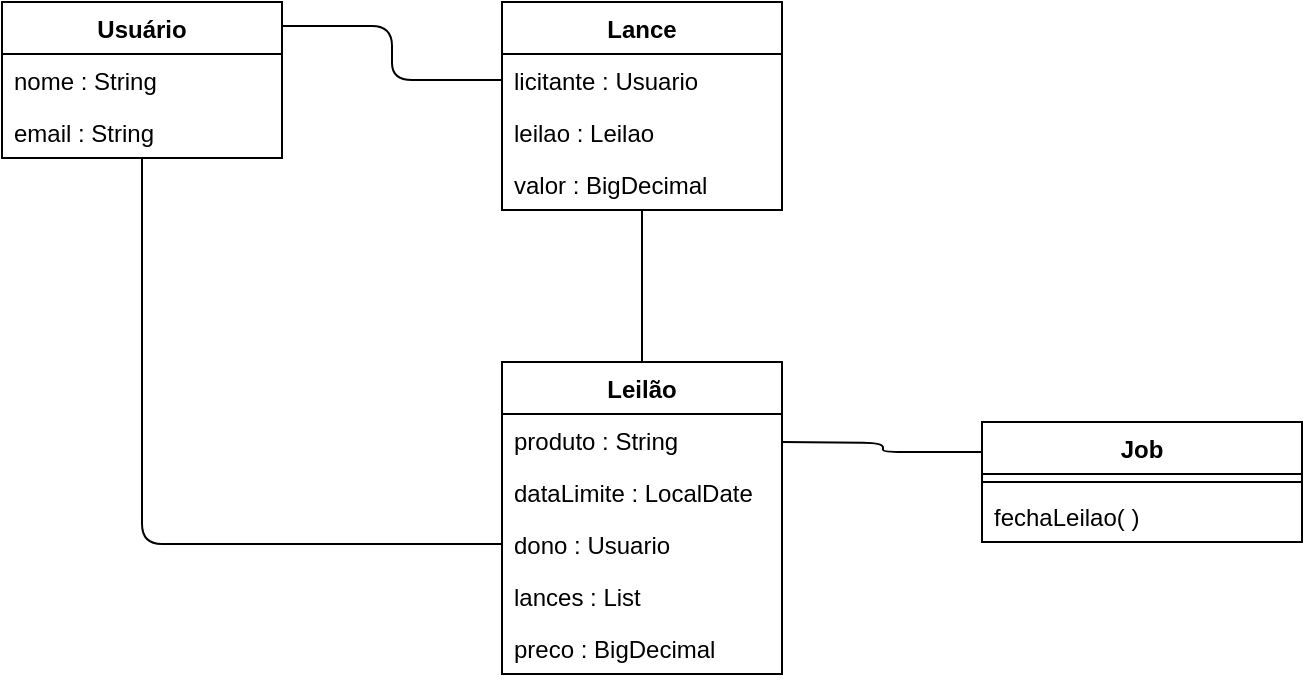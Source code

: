 <mxfile version="14.5.6" type="google"><diagram id="kNDrNipV7LfH6oT_wBzu" name="Page-1"><mxGraphModel dx="868" dy="482" grid="1" gridSize="10" guides="1" tooltips="1" connect="1" arrows="1" fold="1" page="1" pageScale="1" pageWidth="827" pageHeight="1169" math="0" shadow="0"><root><mxCell id="0"/><mxCell id="1" parent="0"/><mxCell id="wYk7o1EJvaNmY6JR4PSJ-1" value="Leilão" style="swimlane;fontStyle=1;childLayout=stackLayout;horizontal=1;startSize=26;fillColor=none;horizontalStack=0;resizeParent=1;resizeParentMax=0;resizeLast=0;collapsible=1;marginBottom=0;" vertex="1" parent="1"><mxGeometry x="360" y="210" width="140" height="156" as="geometry"/></mxCell><mxCell id="wYk7o1EJvaNmY6JR4PSJ-2" value="produto : String" style="text;strokeColor=none;fillColor=none;align=left;verticalAlign=top;spacingLeft=4;spacingRight=4;overflow=hidden;rotatable=0;points=[[0,0.5],[1,0.5]];portConstraint=eastwest;" vertex="1" parent="wYk7o1EJvaNmY6JR4PSJ-1"><mxGeometry y="26" width="140" height="26" as="geometry"/></mxCell><mxCell id="wYk7o1EJvaNmY6JR4PSJ-3" value="dataLimite : LocalDate" style="text;strokeColor=none;fillColor=none;align=left;verticalAlign=top;spacingLeft=4;spacingRight=4;overflow=hidden;rotatable=0;points=[[0,0.5],[1,0.5]];portConstraint=eastwest;" vertex="1" parent="wYk7o1EJvaNmY6JR4PSJ-1"><mxGeometry y="52" width="140" height="26" as="geometry"/></mxCell><mxCell id="wYk7o1EJvaNmY6JR4PSJ-4" value="dono : Usuario" style="text;strokeColor=none;fillColor=none;align=left;verticalAlign=top;spacingLeft=4;spacingRight=4;overflow=hidden;rotatable=0;points=[[0,0.5],[1,0.5]];portConstraint=eastwest;" vertex="1" parent="wYk7o1EJvaNmY6JR4PSJ-1"><mxGeometry y="78" width="140" height="26" as="geometry"/></mxCell><mxCell id="wYk7o1EJvaNmY6JR4PSJ-5" value="lances : List" style="text;strokeColor=none;fillColor=none;align=left;verticalAlign=top;spacingLeft=4;spacingRight=4;overflow=hidden;rotatable=0;points=[[0,0.5],[1,0.5]];portConstraint=eastwest;" vertex="1" parent="wYk7o1EJvaNmY6JR4PSJ-1"><mxGeometry y="104" width="140" height="26" as="geometry"/></mxCell><mxCell id="wYk7o1EJvaNmY6JR4PSJ-6" value="preco : BigDecimal" style="text;strokeColor=none;fillColor=none;align=left;verticalAlign=top;spacingLeft=4;spacingRight=4;overflow=hidden;rotatable=0;points=[[0,0.5],[1,0.5]];portConstraint=eastwest;" vertex="1" parent="wYk7o1EJvaNmY6JR4PSJ-1"><mxGeometry y="130" width="140" height="26" as="geometry"/></mxCell><mxCell id="wYk7o1EJvaNmY6JR4PSJ-7" value="Usuário" style="swimlane;fontStyle=1;childLayout=stackLayout;horizontal=1;startSize=26;fillColor=none;horizontalStack=0;resizeParent=1;resizeParentMax=0;resizeLast=0;collapsible=1;marginBottom=0;" vertex="1" parent="1"><mxGeometry x="110" y="30" width="140" height="78" as="geometry"/></mxCell><mxCell id="wYk7o1EJvaNmY6JR4PSJ-8" value="nome : String" style="text;strokeColor=none;fillColor=none;align=left;verticalAlign=top;spacingLeft=4;spacingRight=4;overflow=hidden;rotatable=0;points=[[0,0.5],[1,0.5]];portConstraint=eastwest;" vertex="1" parent="wYk7o1EJvaNmY6JR4PSJ-7"><mxGeometry y="26" width="140" height="26" as="geometry"/></mxCell><mxCell id="wYk7o1EJvaNmY6JR4PSJ-9" value="email : String" style="text;strokeColor=none;fillColor=none;align=left;verticalAlign=top;spacingLeft=4;spacingRight=4;overflow=hidden;rotatable=0;points=[[0,0.5],[1,0.5]];portConstraint=eastwest;" vertex="1" parent="wYk7o1EJvaNmY6JR4PSJ-7"><mxGeometry y="52" width="140" height="26" as="geometry"/></mxCell><mxCell id="wYk7o1EJvaNmY6JR4PSJ-11" value="Lance" style="swimlane;fontStyle=1;childLayout=stackLayout;horizontal=1;startSize=26;fillColor=none;horizontalStack=0;resizeParent=1;resizeParentMax=0;resizeLast=0;collapsible=1;marginBottom=0;" vertex="1" parent="1"><mxGeometry x="360" y="30" width="140" height="104" as="geometry"/></mxCell><mxCell id="wYk7o1EJvaNmY6JR4PSJ-12" value="licitante : Usuario" style="text;strokeColor=none;fillColor=none;align=left;verticalAlign=top;spacingLeft=4;spacingRight=4;overflow=hidden;rotatable=0;points=[[0,0.5],[1,0.5]];portConstraint=eastwest;" vertex="1" parent="wYk7o1EJvaNmY6JR4PSJ-11"><mxGeometry y="26" width="140" height="26" as="geometry"/></mxCell><mxCell id="wYk7o1EJvaNmY6JR4PSJ-13" value="leilao : Leilao" style="text;strokeColor=none;fillColor=none;align=left;verticalAlign=top;spacingLeft=4;spacingRight=4;overflow=hidden;rotatable=0;points=[[0,0.5],[1,0.5]];portConstraint=eastwest;" vertex="1" parent="wYk7o1EJvaNmY6JR4PSJ-11"><mxGeometry y="52" width="140" height="26" as="geometry"/></mxCell><mxCell id="wYk7o1EJvaNmY6JR4PSJ-14" value="valor : BigDecimal" style="text;strokeColor=none;fillColor=none;align=left;verticalAlign=top;spacingLeft=4;spacingRight=4;overflow=hidden;rotatable=0;points=[[0,0.5],[1,0.5]];portConstraint=eastwest;" vertex="1" parent="wYk7o1EJvaNmY6JR4PSJ-11"><mxGeometry y="78" width="140" height="26" as="geometry"/></mxCell><mxCell id="wYk7o1EJvaNmY6JR4PSJ-15" value="" style="endArrow=none;html=1;edgeStyle=orthogonalEdgeStyle;exitX=1;exitY=0.154;exitDx=0;exitDy=0;exitPerimeter=0;entryX=0;entryY=0.5;entryDx=0;entryDy=0;" edge="1" parent="1" source="wYk7o1EJvaNmY6JR4PSJ-7" target="wYk7o1EJvaNmY6JR4PSJ-12"><mxGeometry relative="1" as="geometry"><mxPoint x="250" y="82" as="sourcePoint"/><mxPoint x="360" y="81.5" as="targetPoint"/></mxGeometry></mxCell><mxCell id="wYk7o1EJvaNmY6JR4PSJ-18" value="" style="endArrow=none;html=1;edgeStyle=orthogonalEdgeStyle;" edge="1" parent="1" source="wYk7o1EJvaNmY6JR4PSJ-7" target="wYk7o1EJvaNmY6JR4PSJ-4"><mxGeometry relative="1" as="geometry"><mxPoint x="170" y="250" as="sourcePoint"/><mxPoint x="330" y="250" as="targetPoint"/></mxGeometry></mxCell><mxCell id="wYk7o1EJvaNmY6JR4PSJ-21" value="" style="endArrow=none;html=1;edgeStyle=orthogonalEdgeStyle;entryX=0.5;entryY=0;entryDx=0;entryDy=0;" edge="1" parent="1" source="wYk7o1EJvaNmY6JR4PSJ-11" target="wYk7o1EJvaNmY6JR4PSJ-1"><mxGeometry relative="1" as="geometry"><mxPoint x="330" y="250" as="sourcePoint"/><mxPoint x="490" y="250" as="targetPoint"/></mxGeometry></mxCell><mxCell id="wYk7o1EJvaNmY6JR4PSJ-24" value="Job" style="swimlane;fontStyle=1;align=center;verticalAlign=top;childLayout=stackLayout;horizontal=1;startSize=26;horizontalStack=0;resizeParent=1;resizeParentMax=0;resizeLast=0;collapsible=1;marginBottom=0;" vertex="1" parent="1"><mxGeometry x="600" y="240" width="160" height="60" as="geometry"/></mxCell><mxCell id="wYk7o1EJvaNmY6JR4PSJ-26" value="" style="line;strokeWidth=1;fillColor=none;align=left;verticalAlign=middle;spacingTop=-1;spacingLeft=3;spacingRight=3;rotatable=0;labelPosition=right;points=[];portConstraint=eastwest;" vertex="1" parent="wYk7o1EJvaNmY6JR4PSJ-24"><mxGeometry y="26" width="160" height="8" as="geometry"/></mxCell><mxCell id="wYk7o1EJvaNmY6JR4PSJ-27" value="fechaLeilao( )" style="text;strokeColor=none;fillColor=none;align=left;verticalAlign=top;spacingLeft=4;spacingRight=4;overflow=hidden;rotatable=0;points=[[0,0.5],[1,0.5]];portConstraint=eastwest;" vertex="1" parent="wYk7o1EJvaNmY6JR4PSJ-24"><mxGeometry y="34" width="160" height="26" as="geometry"/></mxCell><mxCell id="wYk7o1EJvaNmY6JR4PSJ-28" value="" style="endArrow=none;html=1;edgeStyle=orthogonalEdgeStyle;entryX=0;entryY=0.25;entryDx=0;entryDy=0;" edge="1" parent="1" target="wYk7o1EJvaNmY6JR4PSJ-24"><mxGeometry relative="1" as="geometry"><mxPoint x="500" y="250" as="sourcePoint"/><mxPoint x="590" y="250" as="targetPoint"/></mxGeometry></mxCell></root></mxGraphModel></diagram></mxfile>